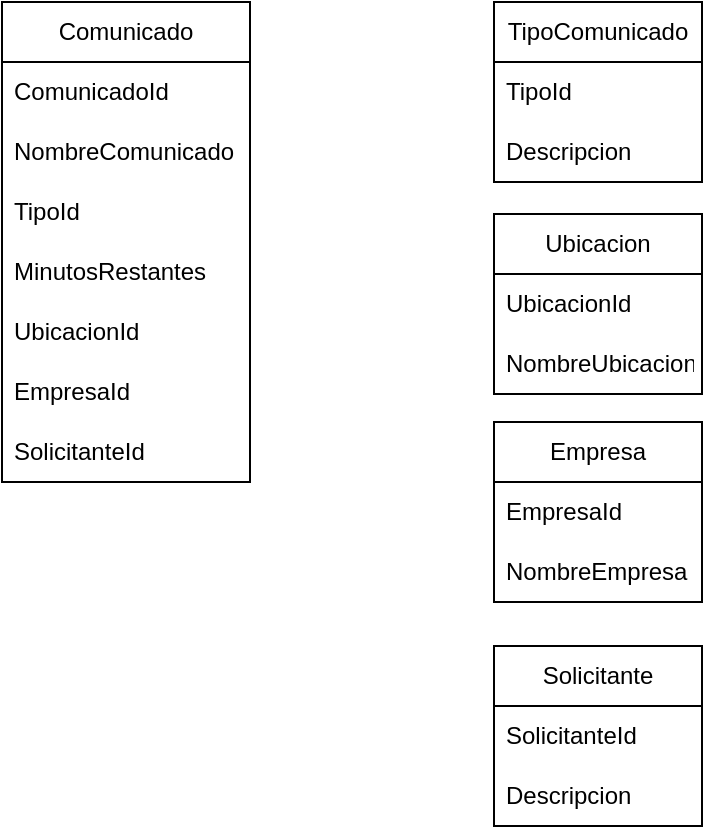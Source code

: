 <mxfile version="28.2.7">
  <diagram name="Página-1" id="-MrBv8roK4zkL0AQwpN0">
    <mxGraphModel dx="1188" dy="686" grid="1" gridSize="2" guides="1" tooltips="1" connect="1" arrows="1" fold="1" page="1" pageScale="1" pageWidth="827" pageHeight="1169" math="0" shadow="0">
      <root>
        <mxCell id="0" />
        <mxCell id="1" parent="0" />
        <mxCell id="PBcTqZAbrelfFB2cY45d-16" value="Comunicado" style="swimlane;fontStyle=0;childLayout=stackLayout;horizontal=1;startSize=30;horizontalStack=0;resizeParent=1;resizeParentMax=0;resizeLast=0;collapsible=1;marginBottom=0;whiteSpace=wrap;html=1;" vertex="1" parent="1">
          <mxGeometry x="40" y="16" width="124" height="240" as="geometry">
            <mxRectangle x="40" y="20" width="104" height="30" as="alternateBounds" />
          </mxGeometry>
        </mxCell>
        <mxCell id="PBcTqZAbrelfFB2cY45d-17" value="ComunicadoId" style="text;strokeColor=none;fillColor=none;align=left;verticalAlign=middle;spacingLeft=4;spacingRight=4;overflow=hidden;points=[[0,0.5],[1,0.5]];portConstraint=eastwest;rotatable=0;whiteSpace=wrap;html=1;" vertex="1" parent="PBcTqZAbrelfFB2cY45d-16">
          <mxGeometry y="30" width="124" height="30" as="geometry" />
        </mxCell>
        <mxCell id="PBcTqZAbrelfFB2cY45d-18" value="NombreComunicado" style="text;strokeColor=none;fillColor=none;align=left;verticalAlign=middle;spacingLeft=4;spacingRight=4;overflow=hidden;points=[[0,0.5],[1,0.5]];portConstraint=eastwest;rotatable=0;whiteSpace=wrap;html=1;" vertex="1" parent="PBcTqZAbrelfFB2cY45d-16">
          <mxGeometry y="60" width="124" height="30" as="geometry" />
        </mxCell>
        <mxCell id="PBcTqZAbrelfFB2cY45d-19" value="TipoId" style="text;strokeColor=none;fillColor=none;align=left;verticalAlign=middle;spacingLeft=4;spacingRight=4;overflow=hidden;points=[[0,0.5],[1,0.5]];portConstraint=eastwest;rotatable=0;whiteSpace=wrap;html=1;" vertex="1" parent="PBcTqZAbrelfFB2cY45d-16">
          <mxGeometry y="90" width="124" height="30" as="geometry" />
        </mxCell>
        <mxCell id="PBcTqZAbrelfFB2cY45d-61" value="MinutosRestantes" style="text;strokeColor=none;fillColor=none;align=left;verticalAlign=middle;spacingLeft=4;spacingRight=4;overflow=hidden;points=[[0,0.5],[1,0.5]];portConstraint=eastwest;rotatable=0;whiteSpace=wrap;html=1;" vertex="1" parent="PBcTqZAbrelfFB2cY45d-16">
          <mxGeometry y="120" width="124" height="30" as="geometry" />
        </mxCell>
        <mxCell id="PBcTqZAbrelfFB2cY45d-55" value="UbicacionId" style="text;strokeColor=none;fillColor=none;align=left;verticalAlign=middle;spacingLeft=4;spacingRight=4;overflow=hidden;points=[[0,0.5],[1,0.5]];portConstraint=eastwest;rotatable=0;whiteSpace=wrap;html=1;" vertex="1" parent="PBcTqZAbrelfFB2cY45d-16">
          <mxGeometry y="150" width="124" height="30" as="geometry" />
        </mxCell>
        <mxCell id="PBcTqZAbrelfFB2cY45d-56" value="EmpresaId" style="text;strokeColor=none;fillColor=none;align=left;verticalAlign=middle;spacingLeft=4;spacingRight=4;overflow=hidden;points=[[0,0.5],[1,0.5]];portConstraint=eastwest;rotatable=0;whiteSpace=wrap;html=1;" vertex="1" parent="PBcTqZAbrelfFB2cY45d-16">
          <mxGeometry y="180" width="124" height="30" as="geometry" />
        </mxCell>
        <mxCell id="PBcTqZAbrelfFB2cY45d-57" value="SolicitanteId" style="text;strokeColor=none;fillColor=none;align=left;verticalAlign=middle;spacingLeft=4;spacingRight=4;overflow=hidden;points=[[0,0.5],[1,0.5]];portConstraint=eastwest;rotatable=0;whiteSpace=wrap;html=1;" vertex="1" parent="PBcTqZAbrelfFB2cY45d-16">
          <mxGeometry y="210" width="124" height="30" as="geometry" />
        </mxCell>
        <mxCell id="PBcTqZAbrelfFB2cY45d-41" value="TipoComunicado" style="swimlane;fontStyle=0;childLayout=stackLayout;horizontal=1;startSize=30;horizontalStack=0;resizeParent=1;resizeParentMax=0;resizeLast=0;collapsible=1;marginBottom=0;whiteSpace=wrap;html=1;" vertex="1" parent="1">
          <mxGeometry x="286" y="16" width="104" height="90" as="geometry" />
        </mxCell>
        <mxCell id="PBcTqZAbrelfFB2cY45d-42" value="TipoId" style="text;strokeColor=none;fillColor=none;align=left;verticalAlign=middle;spacingLeft=4;spacingRight=4;overflow=hidden;points=[[0,0.5],[1,0.5]];portConstraint=eastwest;rotatable=0;whiteSpace=wrap;html=1;" vertex="1" parent="PBcTqZAbrelfFB2cY45d-41">
          <mxGeometry y="30" width="104" height="30" as="geometry" />
        </mxCell>
        <mxCell id="PBcTqZAbrelfFB2cY45d-43" value="Descripcion" style="text;strokeColor=none;fillColor=none;align=left;verticalAlign=middle;spacingLeft=4;spacingRight=4;overflow=hidden;points=[[0,0.5],[1,0.5]];portConstraint=eastwest;rotatable=0;whiteSpace=wrap;html=1;" vertex="1" parent="PBcTqZAbrelfFB2cY45d-41">
          <mxGeometry y="60" width="104" height="30" as="geometry" />
        </mxCell>
        <mxCell id="PBcTqZAbrelfFB2cY45d-45" value="Empresa" style="swimlane;fontStyle=0;childLayout=stackLayout;horizontal=1;startSize=30;horizontalStack=0;resizeParent=1;resizeParentMax=0;resizeLast=0;collapsible=1;marginBottom=0;whiteSpace=wrap;html=1;" vertex="1" parent="1">
          <mxGeometry x="286" y="226" width="104" height="90" as="geometry" />
        </mxCell>
        <mxCell id="PBcTqZAbrelfFB2cY45d-46" value="EmpresaId" style="text;strokeColor=none;fillColor=none;align=left;verticalAlign=middle;spacingLeft=4;spacingRight=4;overflow=hidden;points=[[0,0.5],[1,0.5]];portConstraint=eastwest;rotatable=0;whiteSpace=wrap;html=1;" vertex="1" parent="PBcTqZAbrelfFB2cY45d-45">
          <mxGeometry y="30" width="104" height="30" as="geometry" />
        </mxCell>
        <mxCell id="PBcTqZAbrelfFB2cY45d-48" value="NombreEmpresa" style="text;strokeColor=none;fillColor=none;align=left;verticalAlign=middle;spacingLeft=4;spacingRight=4;overflow=hidden;points=[[0,0.5],[1,0.5]];portConstraint=eastwest;rotatable=0;whiteSpace=wrap;html=1;" vertex="1" parent="PBcTqZAbrelfFB2cY45d-45">
          <mxGeometry y="60" width="104" height="30" as="geometry" />
        </mxCell>
        <mxCell id="PBcTqZAbrelfFB2cY45d-49" value="Ubicacion" style="swimlane;fontStyle=0;childLayout=stackLayout;horizontal=1;startSize=30;horizontalStack=0;resizeParent=1;resizeParentMax=0;resizeLast=0;collapsible=1;marginBottom=0;whiteSpace=wrap;html=1;" vertex="1" parent="1">
          <mxGeometry x="286" y="122" width="104" height="90" as="geometry" />
        </mxCell>
        <mxCell id="PBcTqZAbrelfFB2cY45d-50" value="UbicacionId" style="text;strokeColor=none;fillColor=none;align=left;verticalAlign=middle;spacingLeft=4;spacingRight=4;overflow=hidden;points=[[0,0.5],[1,0.5]];portConstraint=eastwest;rotatable=0;whiteSpace=wrap;html=1;" vertex="1" parent="PBcTqZAbrelfFB2cY45d-49">
          <mxGeometry y="30" width="104" height="30" as="geometry" />
        </mxCell>
        <mxCell id="PBcTqZAbrelfFB2cY45d-52" value="NombreUbicacion" style="text;strokeColor=none;fillColor=none;align=left;verticalAlign=middle;spacingLeft=4;spacingRight=4;overflow=hidden;points=[[0,0.5],[1,0.5]];portConstraint=eastwest;rotatable=0;whiteSpace=wrap;html=1;" vertex="1" parent="PBcTqZAbrelfFB2cY45d-49">
          <mxGeometry y="60" width="104" height="30" as="geometry" />
        </mxCell>
        <mxCell id="PBcTqZAbrelfFB2cY45d-58" value="Solicitante" style="swimlane;fontStyle=0;childLayout=stackLayout;horizontal=1;startSize=30;horizontalStack=0;resizeParent=1;resizeParentMax=0;resizeLast=0;collapsible=1;marginBottom=0;whiteSpace=wrap;html=1;" vertex="1" parent="1">
          <mxGeometry x="286" y="338" width="104" height="90" as="geometry" />
        </mxCell>
        <mxCell id="PBcTqZAbrelfFB2cY45d-59" value="SolicitanteId" style="text;strokeColor=none;fillColor=none;align=left;verticalAlign=middle;spacingLeft=4;spacingRight=4;overflow=hidden;points=[[0,0.5],[1,0.5]];portConstraint=eastwest;rotatable=0;whiteSpace=wrap;html=1;" vertex="1" parent="PBcTqZAbrelfFB2cY45d-58">
          <mxGeometry y="30" width="104" height="30" as="geometry" />
        </mxCell>
        <mxCell id="PBcTqZAbrelfFB2cY45d-60" value="Descripcion" style="text;strokeColor=none;fillColor=none;align=left;verticalAlign=middle;spacingLeft=4;spacingRight=4;overflow=hidden;points=[[0,0.5],[1,0.5]];portConstraint=eastwest;rotatable=0;whiteSpace=wrap;html=1;" vertex="1" parent="PBcTqZAbrelfFB2cY45d-58">
          <mxGeometry y="60" width="104" height="30" as="geometry" />
        </mxCell>
      </root>
    </mxGraphModel>
  </diagram>
</mxfile>
